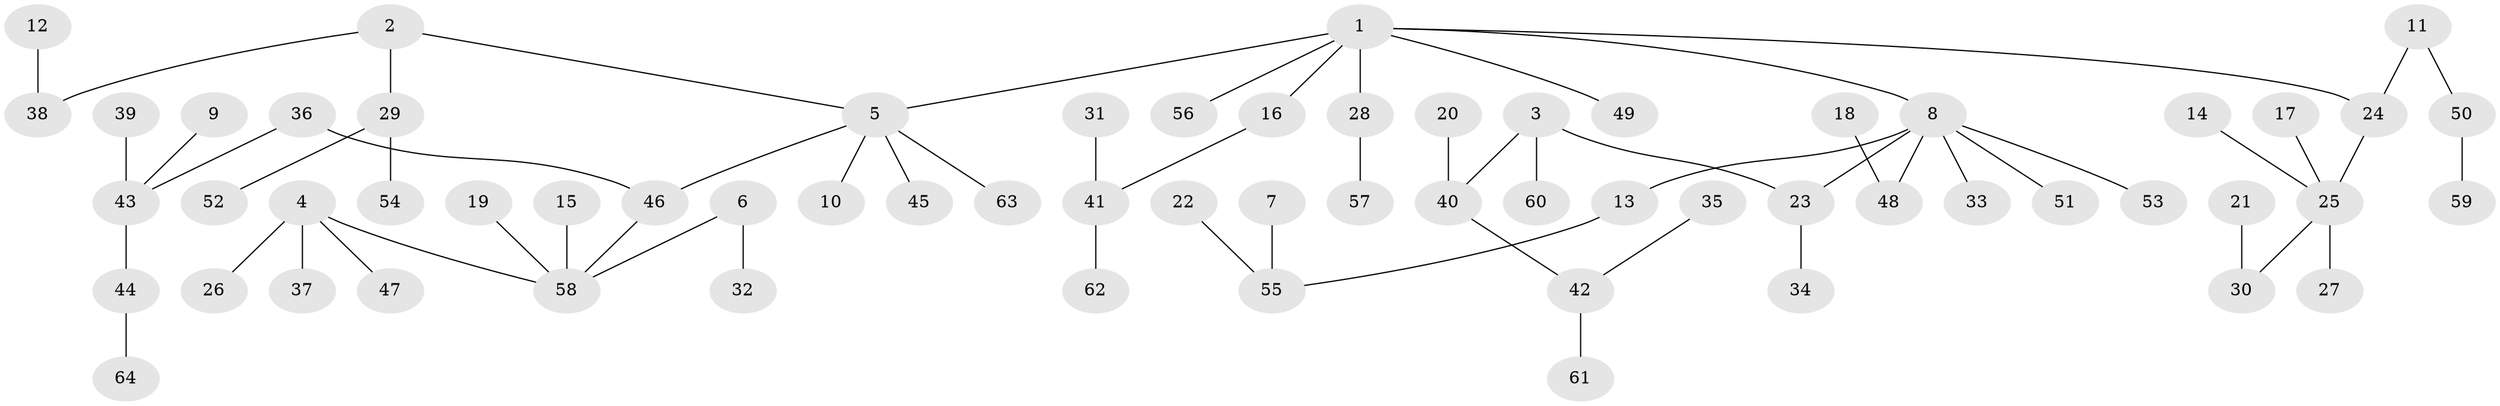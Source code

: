 // original degree distribution, {4: 0.06299212598425197, 5: 0.031496062992125984, 3: 0.14173228346456693, 1: 0.47244094488188976, 6: 0.023622047244094488, 2: 0.2677165354330709}
// Generated by graph-tools (version 1.1) at 2025/26/03/09/25 03:26:29]
// undirected, 64 vertices, 63 edges
graph export_dot {
graph [start="1"]
  node [color=gray90,style=filled];
  1;
  2;
  3;
  4;
  5;
  6;
  7;
  8;
  9;
  10;
  11;
  12;
  13;
  14;
  15;
  16;
  17;
  18;
  19;
  20;
  21;
  22;
  23;
  24;
  25;
  26;
  27;
  28;
  29;
  30;
  31;
  32;
  33;
  34;
  35;
  36;
  37;
  38;
  39;
  40;
  41;
  42;
  43;
  44;
  45;
  46;
  47;
  48;
  49;
  50;
  51;
  52;
  53;
  54;
  55;
  56;
  57;
  58;
  59;
  60;
  61;
  62;
  63;
  64;
  1 -- 5 [weight=1.0];
  1 -- 8 [weight=1.0];
  1 -- 16 [weight=1.0];
  1 -- 24 [weight=1.0];
  1 -- 28 [weight=1.0];
  1 -- 49 [weight=1.0];
  1 -- 56 [weight=1.0];
  2 -- 5 [weight=1.0];
  2 -- 29 [weight=1.0];
  2 -- 38 [weight=1.0];
  3 -- 23 [weight=1.0];
  3 -- 40 [weight=1.0];
  3 -- 60 [weight=1.0];
  4 -- 26 [weight=1.0];
  4 -- 37 [weight=1.0];
  4 -- 47 [weight=1.0];
  4 -- 58 [weight=1.0];
  5 -- 10 [weight=1.0];
  5 -- 45 [weight=1.0];
  5 -- 46 [weight=1.0];
  5 -- 63 [weight=1.0];
  6 -- 32 [weight=1.0];
  6 -- 58 [weight=1.0];
  7 -- 55 [weight=1.0];
  8 -- 13 [weight=1.0];
  8 -- 23 [weight=1.0];
  8 -- 33 [weight=1.0];
  8 -- 48 [weight=1.0];
  8 -- 51 [weight=1.0];
  8 -- 53 [weight=1.0];
  9 -- 43 [weight=1.0];
  11 -- 24 [weight=1.0];
  11 -- 50 [weight=1.0];
  12 -- 38 [weight=1.0];
  13 -- 55 [weight=1.0];
  14 -- 25 [weight=1.0];
  15 -- 58 [weight=1.0];
  16 -- 41 [weight=1.0];
  17 -- 25 [weight=1.0];
  18 -- 48 [weight=1.0];
  19 -- 58 [weight=1.0];
  20 -- 40 [weight=1.0];
  21 -- 30 [weight=1.0];
  22 -- 55 [weight=1.0];
  23 -- 34 [weight=1.0];
  24 -- 25 [weight=1.0];
  25 -- 27 [weight=1.0];
  25 -- 30 [weight=1.0];
  28 -- 57 [weight=1.0];
  29 -- 52 [weight=1.0];
  29 -- 54 [weight=1.0];
  31 -- 41 [weight=1.0];
  35 -- 42 [weight=1.0];
  36 -- 43 [weight=1.0];
  36 -- 46 [weight=1.0];
  39 -- 43 [weight=1.0];
  40 -- 42 [weight=1.0];
  41 -- 62 [weight=1.0];
  42 -- 61 [weight=1.0];
  43 -- 44 [weight=1.0];
  44 -- 64 [weight=1.0];
  46 -- 58 [weight=1.0];
  50 -- 59 [weight=1.0];
}
